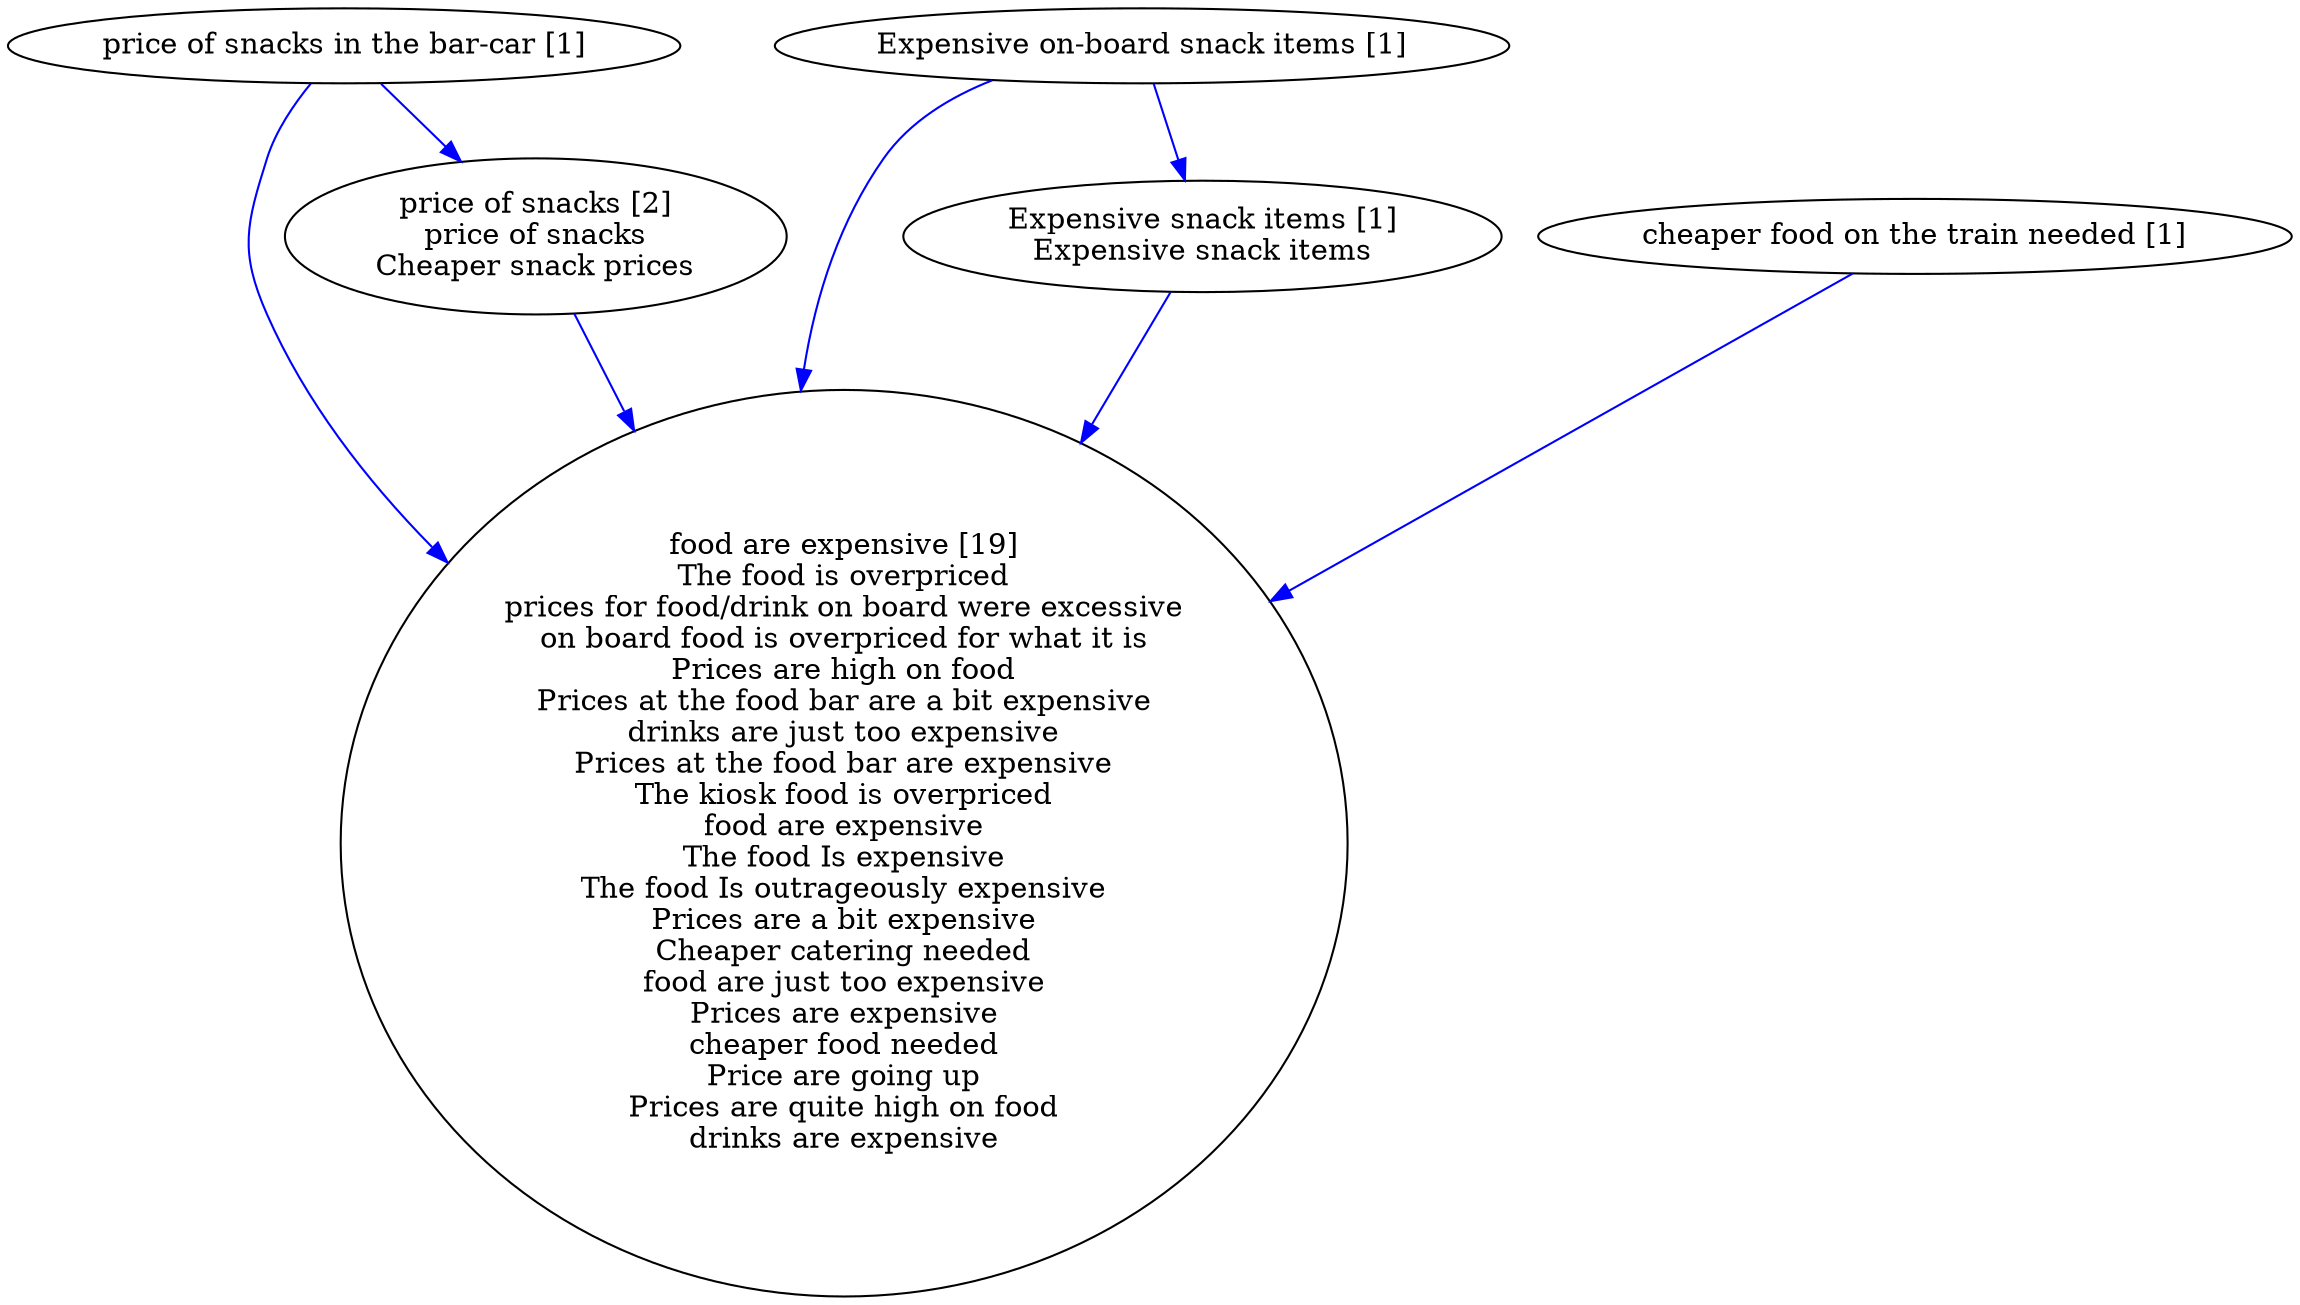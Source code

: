 digraph collapsedGraph {
"food are expensive [19]\nThe food is overpriced\nprices for food/drink on board were excessive\non board food is overpriced for what it is\nPrices are high on food\nPrices at the food bar are a bit expensive\ndrinks are just too expensive\nPrices at the food bar are expensive\nThe kiosk food is overpriced\nfood are expensive\nThe food Is expensive\nThe food Is outrageously expensive\nPrices are a bit expensive\nCheaper catering needed\nfood are just too expensive\nPrices are expensive\ncheaper food needed\nPrice are going up\nPrices are quite high on food\ndrinks are expensive""price of snacks [2]\nprice of snacks\nCheaper snack prices""Expensive on-board snack items [1]""Expensive snack items [1]\nExpensive snack items""cheaper food on the train needed [1]""price of snacks in the bar-car [1]""Expensive on-board snack items [1]" -> "Expensive snack items [1]\nExpensive snack items" [color=blue]
"price of snacks in the bar-car [1]" -> "price of snacks [2]\nprice of snacks\nCheaper snack prices" [color=blue]
"price of snacks [2]\nprice of snacks\nCheaper snack prices" -> "food are expensive [19]\nThe food is overpriced\nprices for food/drink on board were excessive\non board food is overpriced for what it is\nPrices are high on food\nPrices at the food bar are a bit expensive\ndrinks are just too expensive\nPrices at the food bar are expensive\nThe kiosk food is overpriced\nfood are expensive\nThe food Is expensive\nThe food Is outrageously expensive\nPrices are a bit expensive\nCheaper catering needed\nfood are just too expensive\nPrices are expensive\ncheaper food needed\nPrice are going up\nPrices are quite high on food\ndrinks are expensive" [color=blue]
"cheaper food on the train needed [1]" -> "food are expensive [19]\nThe food is overpriced\nprices for food/drink on board were excessive\non board food is overpriced for what it is\nPrices are high on food\nPrices at the food bar are a bit expensive\ndrinks are just too expensive\nPrices at the food bar are expensive\nThe kiosk food is overpriced\nfood are expensive\nThe food Is expensive\nThe food Is outrageously expensive\nPrices are a bit expensive\nCheaper catering needed\nfood are just too expensive\nPrices are expensive\ncheaper food needed\nPrice are going up\nPrices are quite high on food\ndrinks are expensive" [color=blue]
"price of snacks in the bar-car [1]" -> "food are expensive [19]\nThe food is overpriced\nprices for food/drink on board were excessive\non board food is overpriced for what it is\nPrices are high on food\nPrices at the food bar are a bit expensive\ndrinks are just too expensive\nPrices at the food bar are expensive\nThe kiosk food is overpriced\nfood are expensive\nThe food Is expensive\nThe food Is outrageously expensive\nPrices are a bit expensive\nCheaper catering needed\nfood are just too expensive\nPrices are expensive\ncheaper food needed\nPrice are going up\nPrices are quite high on food\ndrinks are expensive" [color=blue]
"Expensive on-board snack items [1]" -> "food are expensive [19]\nThe food is overpriced\nprices for food/drink on board were excessive\non board food is overpriced for what it is\nPrices are high on food\nPrices at the food bar are a bit expensive\ndrinks are just too expensive\nPrices at the food bar are expensive\nThe kiosk food is overpriced\nfood are expensive\nThe food Is expensive\nThe food Is outrageously expensive\nPrices are a bit expensive\nCheaper catering needed\nfood are just too expensive\nPrices are expensive\ncheaper food needed\nPrice are going up\nPrices are quite high on food\ndrinks are expensive" [color=blue]
"Expensive snack items [1]\nExpensive snack items" -> "food are expensive [19]\nThe food is overpriced\nprices for food/drink on board were excessive\non board food is overpriced for what it is\nPrices are high on food\nPrices at the food bar are a bit expensive\ndrinks are just too expensive\nPrices at the food bar are expensive\nThe kiosk food is overpriced\nfood are expensive\nThe food Is expensive\nThe food Is outrageously expensive\nPrices are a bit expensive\nCheaper catering needed\nfood are just too expensive\nPrices are expensive\ncheaper food needed\nPrice are going up\nPrices are quite high on food\ndrinks are expensive" [color=blue]
}